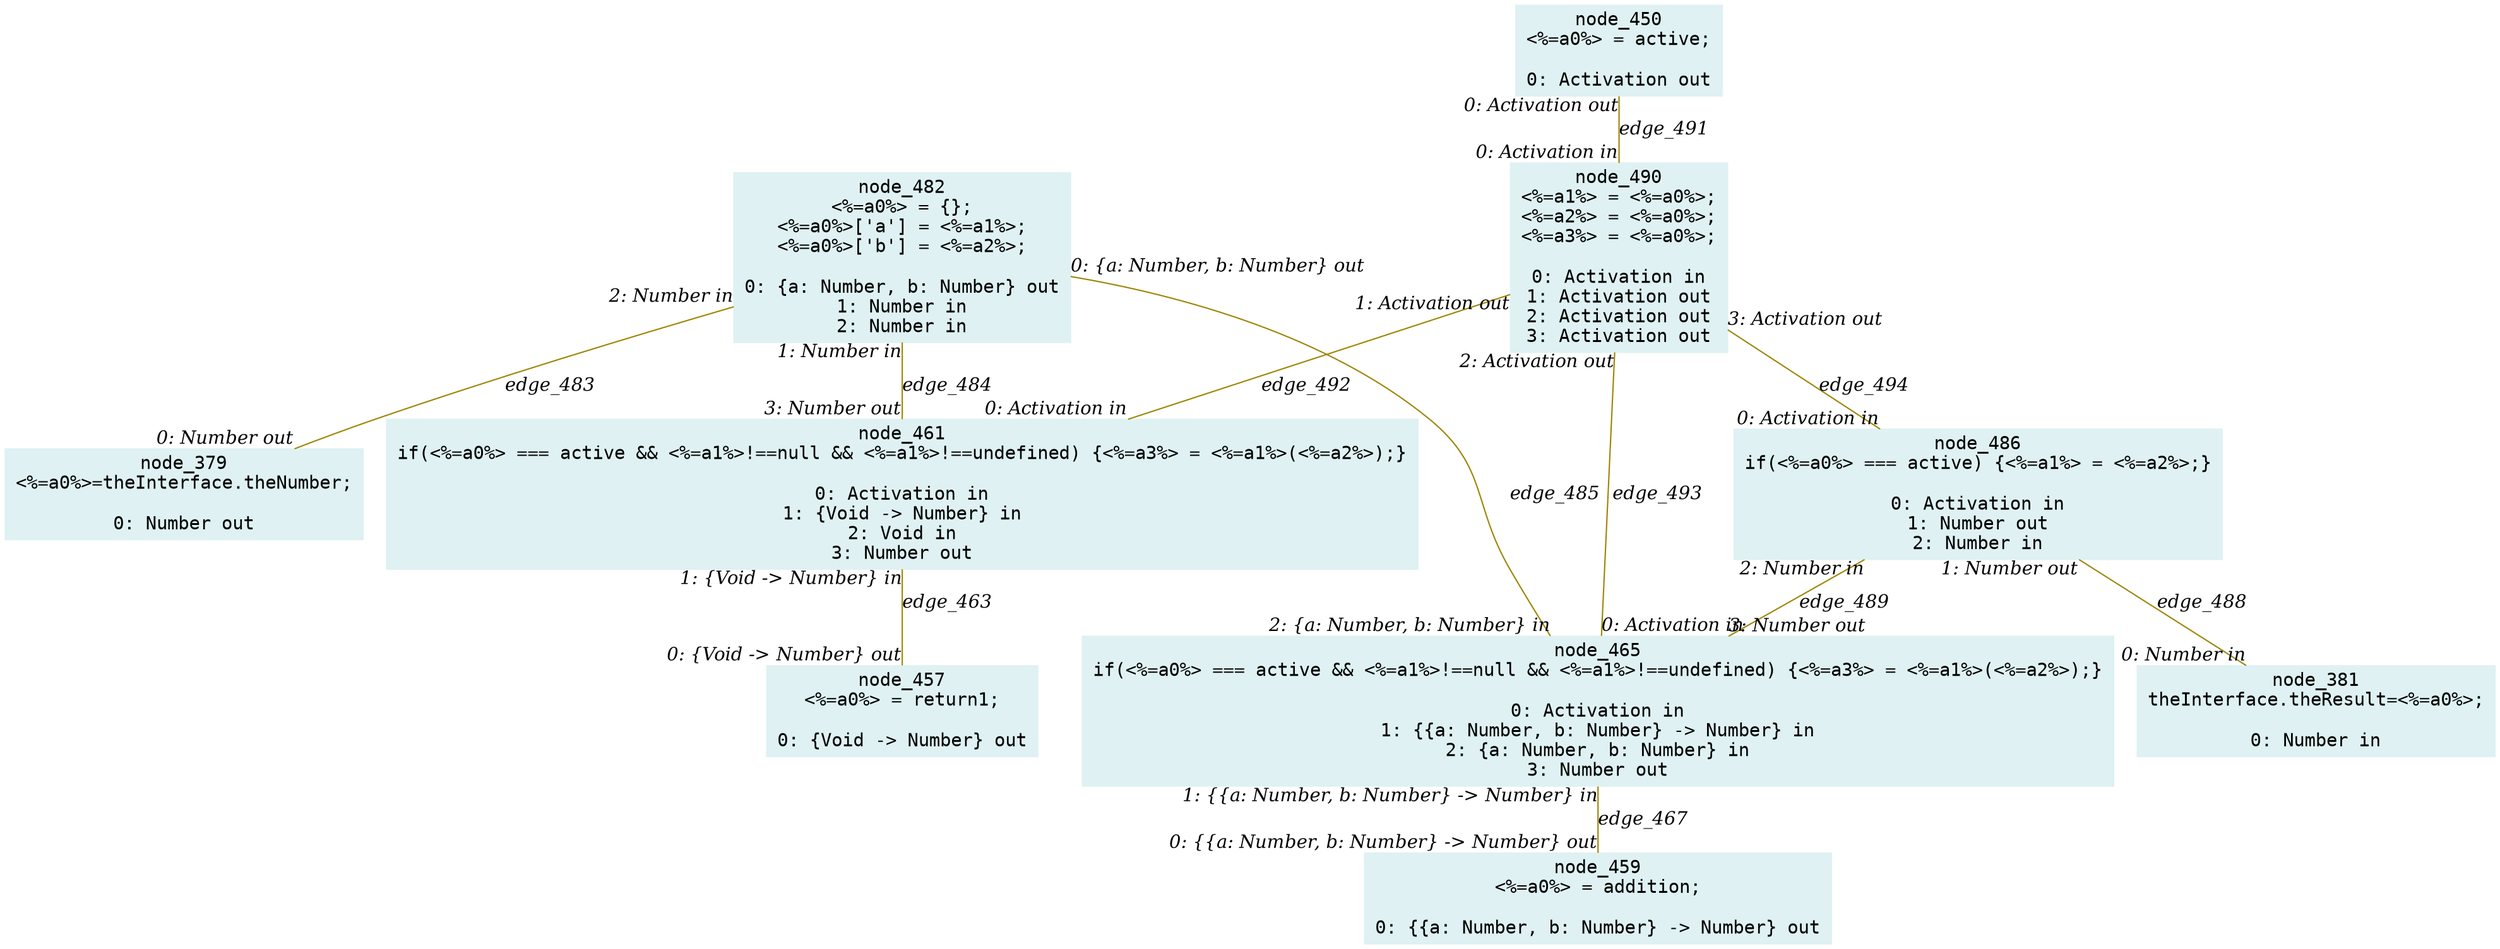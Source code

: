 digraph g{node_379 [shape="box", style="filled", color="#dff1f2", fontname="Courier", label="node_379
<%=a0%>=theInterface.theNumber;

0: Number out" ]
node_381 [shape="box", style="filled", color="#dff1f2", fontname="Courier", label="node_381
theInterface.theResult=<%=a0%>;

0: Number in" ]
node_450 [shape="box", style="filled", color="#dff1f2", fontname="Courier", label="node_450
<%=a0%> = active;

0: Activation out" ]
node_457 [shape="box", style="filled", color="#dff1f2", fontname="Courier", label="node_457
<%=a0%> = return1;

0: {Void -> Number} out" ]
node_459 [shape="box", style="filled", color="#dff1f2", fontname="Courier", label="node_459
<%=a0%> = addition;

0: {{a: Number, b: Number} -> Number} out" ]
node_461 [shape="box", style="filled", color="#dff1f2", fontname="Courier", label="node_461
if(<%=a0%> === active && <%=a1%>!==null && <%=a1%>!==undefined) {<%=a3%> = <%=a1%>(<%=a2%>);}

0: Activation in
1: {Void -> Number} in
2: Void in
3: Number out" ]
node_465 [shape="box", style="filled", color="#dff1f2", fontname="Courier", label="node_465
if(<%=a0%> === active && <%=a1%>!==null && <%=a1%>!==undefined) {<%=a3%> = <%=a1%>(<%=a2%>);}

0: Activation in
1: {{a: Number, b: Number} -> Number} in
2: {a: Number, b: Number} in
3: Number out" ]
node_482 [shape="box", style="filled", color="#dff1f2", fontname="Courier", label="node_482
<%=a0%> = {};
<%=a0%>['a'] = <%=a1%>;
<%=a0%>['b'] = <%=a2%>;

0: {a: Number, b: Number} out
1: Number in
2: Number in" ]
node_486 [shape="box", style="filled", color="#dff1f2", fontname="Courier", label="node_486
if(<%=a0%> === active) {<%=a1%> = <%=a2%>;}

0: Activation in
1: Number out
2: Number in" ]
node_490 [shape="box", style="filled", color="#dff1f2", fontname="Courier", label="node_490
<%=a1%> = <%=a0%>;
<%=a2%> = <%=a0%>;
<%=a3%> = <%=a0%>;

0: Activation in
1: Activation out
2: Activation out
3: Activation out" ]
node_461 -> node_457 [dir=none, arrowHead=none, fontname="Times-Italic", arrowsize=1, color="#9d8400", label="edge_463",  headlabel="0: {Void -> Number} out", taillabel="1: {Void -> Number} in" ]
node_465 -> node_459 [dir=none, arrowHead=none, fontname="Times-Italic", arrowsize=1, color="#9d8400", label="edge_467",  headlabel="0: {{a: Number, b: Number} -> Number} out", taillabel="1: {{a: Number, b: Number} -> Number} in" ]
node_482 -> node_379 [dir=none, arrowHead=none, fontname="Times-Italic", arrowsize=1, color="#9d8400", label="edge_483",  headlabel="0: Number out", taillabel="2: Number in" ]
node_482 -> node_461 [dir=none, arrowHead=none, fontname="Times-Italic", arrowsize=1, color="#9d8400", label="edge_484",  headlabel="3: Number out", taillabel="1: Number in" ]
node_482 -> node_465 [dir=none, arrowHead=none, fontname="Times-Italic", arrowsize=1, color="#9d8400", label="edge_485",  headlabel="2: {a: Number, b: Number} in", taillabel="0: {a: Number, b: Number} out" ]
node_486 -> node_381 [dir=none, arrowHead=none, fontname="Times-Italic", arrowsize=1, color="#9d8400", label="edge_488",  headlabel="0: Number in", taillabel="1: Number out" ]
node_486 -> node_465 [dir=none, arrowHead=none, fontname="Times-Italic", arrowsize=1, color="#9d8400", label="edge_489",  headlabel="3: Number out", taillabel="2: Number in" ]
node_450 -> node_490 [dir=none, arrowHead=none, fontname="Times-Italic", arrowsize=1, color="#9d8400", label="edge_491",  headlabel="0: Activation in", taillabel="0: Activation out" ]
node_490 -> node_461 [dir=none, arrowHead=none, fontname="Times-Italic", arrowsize=1, color="#9d8400", label="edge_492",  headlabel="0: Activation in", taillabel="1: Activation out" ]
node_490 -> node_465 [dir=none, arrowHead=none, fontname="Times-Italic", arrowsize=1, color="#9d8400", label="edge_493",  headlabel="0: Activation in", taillabel="2: Activation out" ]
node_490 -> node_486 [dir=none, arrowHead=none, fontname="Times-Italic", arrowsize=1, color="#9d8400", label="edge_494",  headlabel="0: Activation in", taillabel="3: Activation out" ]
}